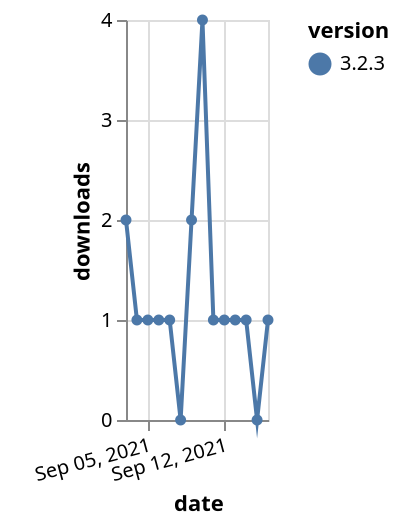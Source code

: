 {"$schema": "https://vega.github.io/schema/vega-lite/v5.json", "description": "A simple bar chart with embedded data.", "data": {"values": [{"date": "2021-09-03", "total": 541, "delta": 2, "version": "3.2.3"}, {"date": "2021-09-04", "total": 542, "delta": 1, "version": "3.2.3"}, {"date": "2021-09-05", "total": 543, "delta": 1, "version": "3.2.3"}, {"date": "2021-09-06", "total": 544, "delta": 1, "version": "3.2.3"}, {"date": "2021-09-07", "total": 545, "delta": 1, "version": "3.2.3"}, {"date": "2021-09-08", "total": 545, "delta": 0, "version": "3.2.3"}, {"date": "2021-09-09", "total": 547, "delta": 2, "version": "3.2.3"}, {"date": "2021-09-10", "total": 551, "delta": 4, "version": "3.2.3"}, {"date": "2021-09-11", "total": 552, "delta": 1, "version": "3.2.3"}, {"date": "2021-09-12", "total": 553, "delta": 1, "version": "3.2.3"}, {"date": "2021-09-13", "total": 554, "delta": 1, "version": "3.2.3"}, {"date": "2021-09-14", "total": 555, "delta": 1, "version": "3.2.3"}, {"date": "2021-09-15", "total": 555, "delta": 0, "version": "3.2.3"}, {"date": "2021-09-16", "total": 556, "delta": 1, "version": "3.2.3"}]}, "width": "container", "mark": {"type": "line", "point": {"filled": true}}, "encoding": {"x": {"field": "date", "type": "temporal", "timeUnit": "yearmonthdate", "title": "date", "axis": {"labelAngle": -15}}, "y": {"field": "delta", "type": "quantitative", "title": "downloads"}, "color": {"field": "version", "type": "nominal"}, "tooltip": {"field": "delta"}}}